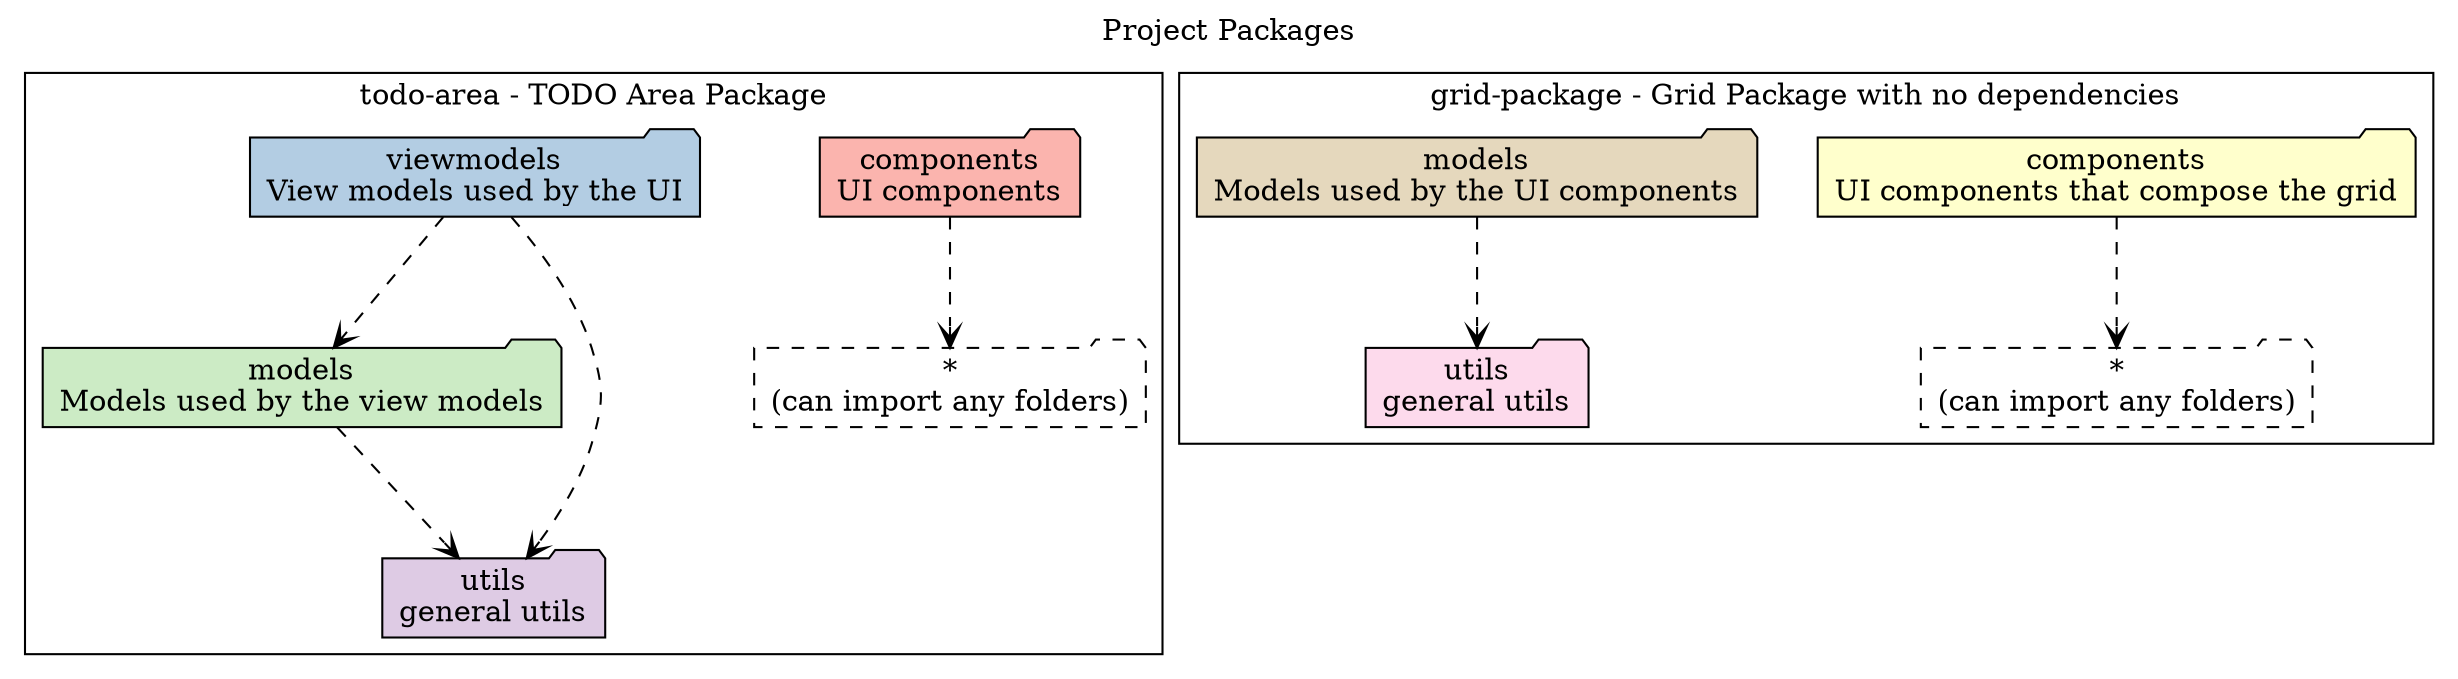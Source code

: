 /* Header ================================= */
/* auto-generated by tslint-folders-diagrams docs tool at January 23, 2020, 2:57 PM*/
digraph packages {
  /* Graph settings ================================= */
  graph [
    // needed to allow edge to have *cluster* as a destination:
    compound=true
    label = "Project Packages"
    labelloc = t
    
    //dpi = 200
    ranksep=0.65
    nodesep=0.40
    rankdir=TB
    
    style="filled"
    
    len=0
  ]
  
  /* Styling ================================= */
  graph [
    bgcolor="#FFFFFF"
    fillcolor="#FFFFFF"
  ]
  node [
    labeljust="l"
    colorscheme="pastel19"
    style=filled
    fillcolor=3
    shape=record
  ]
  
  edge [arrowhead="vee", arrowtail="vee", style=dashed, color="black"]
  
  /* Nodes and Clusters ================================= */
  subgraph cluster_C3 {
    labelloc = t
    
    node [shape="folder"]
    label = "todo-area - TODO Area Package"
    {
    P7 [label="components
UI components" fillcolor=1]
    }
    
    
    {
    P8 [label="viewmodels
View models used by the UI" fillcolor=2]
    }
    
    
    {
    P9 [label="models
Models used by the view models" fillcolor=3]
    }
    
    
    {
    P10 [label="utils
general utils" fillcolor=4]
    }
    
    
    {
    node [style=dashed]
    P11 [label="*
(can import any folders)" fillcolor=5]
    }
    
    
  }
  
  subgraph cluster_C4 {
    labelloc = t
    
    node [shape="folder"]
    label = "grid-package - Grid Package with no dependencies"
    {
    P12 [label="components
UI components that compose the grid" fillcolor=6]
    }
    
    
    {
    P13 [label="models
Models used by the UI components" fillcolor=7]
    }
    
    
    {
    P14 [label="utils
general utils" fillcolor=8]
    }
    
    
    {
    node [style=dashed]
    P15 [label="*
(can import any folders)" fillcolor=9]
    }
    
    
  }
  
  
  /* Edges ================================= */
  P7-> P11 [label=" " ]
  P8-> P9 [label=" " ]
  P8-> P10 [label=" " ]
  P9-> P10 [label=" " ]
  P12-> P15 [label=" " ]
  P13-> P14 [label=" " ]
  
}
